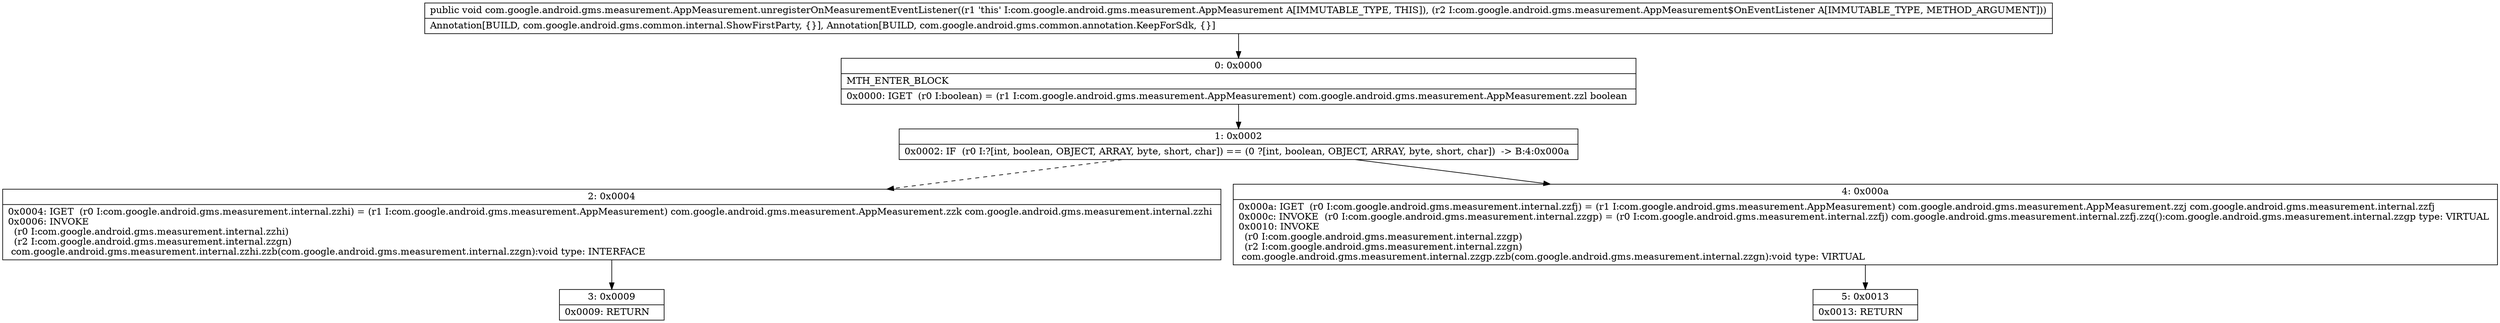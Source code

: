 digraph "CFG forcom.google.android.gms.measurement.AppMeasurement.unregisterOnMeasurementEventListener(Lcom\/google\/android\/gms\/measurement\/AppMeasurement$OnEventListener;)V" {
Node_0 [shape=record,label="{0\:\ 0x0000|MTH_ENTER_BLOCK\l|0x0000: IGET  (r0 I:boolean) = (r1 I:com.google.android.gms.measurement.AppMeasurement) com.google.android.gms.measurement.AppMeasurement.zzl boolean \l}"];
Node_1 [shape=record,label="{1\:\ 0x0002|0x0002: IF  (r0 I:?[int, boolean, OBJECT, ARRAY, byte, short, char]) == (0 ?[int, boolean, OBJECT, ARRAY, byte, short, char])  \-\> B:4:0x000a \l}"];
Node_2 [shape=record,label="{2\:\ 0x0004|0x0004: IGET  (r0 I:com.google.android.gms.measurement.internal.zzhi) = (r1 I:com.google.android.gms.measurement.AppMeasurement) com.google.android.gms.measurement.AppMeasurement.zzk com.google.android.gms.measurement.internal.zzhi \l0x0006: INVOKE  \l  (r0 I:com.google.android.gms.measurement.internal.zzhi)\l  (r2 I:com.google.android.gms.measurement.internal.zzgn)\l com.google.android.gms.measurement.internal.zzhi.zzb(com.google.android.gms.measurement.internal.zzgn):void type: INTERFACE \l}"];
Node_3 [shape=record,label="{3\:\ 0x0009|0x0009: RETURN   \l}"];
Node_4 [shape=record,label="{4\:\ 0x000a|0x000a: IGET  (r0 I:com.google.android.gms.measurement.internal.zzfj) = (r1 I:com.google.android.gms.measurement.AppMeasurement) com.google.android.gms.measurement.AppMeasurement.zzj com.google.android.gms.measurement.internal.zzfj \l0x000c: INVOKE  (r0 I:com.google.android.gms.measurement.internal.zzgp) = (r0 I:com.google.android.gms.measurement.internal.zzfj) com.google.android.gms.measurement.internal.zzfj.zzq():com.google.android.gms.measurement.internal.zzgp type: VIRTUAL \l0x0010: INVOKE  \l  (r0 I:com.google.android.gms.measurement.internal.zzgp)\l  (r2 I:com.google.android.gms.measurement.internal.zzgn)\l com.google.android.gms.measurement.internal.zzgp.zzb(com.google.android.gms.measurement.internal.zzgn):void type: VIRTUAL \l}"];
Node_5 [shape=record,label="{5\:\ 0x0013|0x0013: RETURN   \l}"];
MethodNode[shape=record,label="{public void com.google.android.gms.measurement.AppMeasurement.unregisterOnMeasurementEventListener((r1 'this' I:com.google.android.gms.measurement.AppMeasurement A[IMMUTABLE_TYPE, THIS]), (r2 I:com.google.android.gms.measurement.AppMeasurement$OnEventListener A[IMMUTABLE_TYPE, METHOD_ARGUMENT]))  | Annotation[BUILD, com.google.android.gms.common.internal.ShowFirstParty, \{\}], Annotation[BUILD, com.google.android.gms.common.annotation.KeepForSdk, \{\}]\l}"];
MethodNode -> Node_0;
Node_0 -> Node_1;
Node_1 -> Node_2[style=dashed];
Node_1 -> Node_4;
Node_2 -> Node_3;
Node_4 -> Node_5;
}

